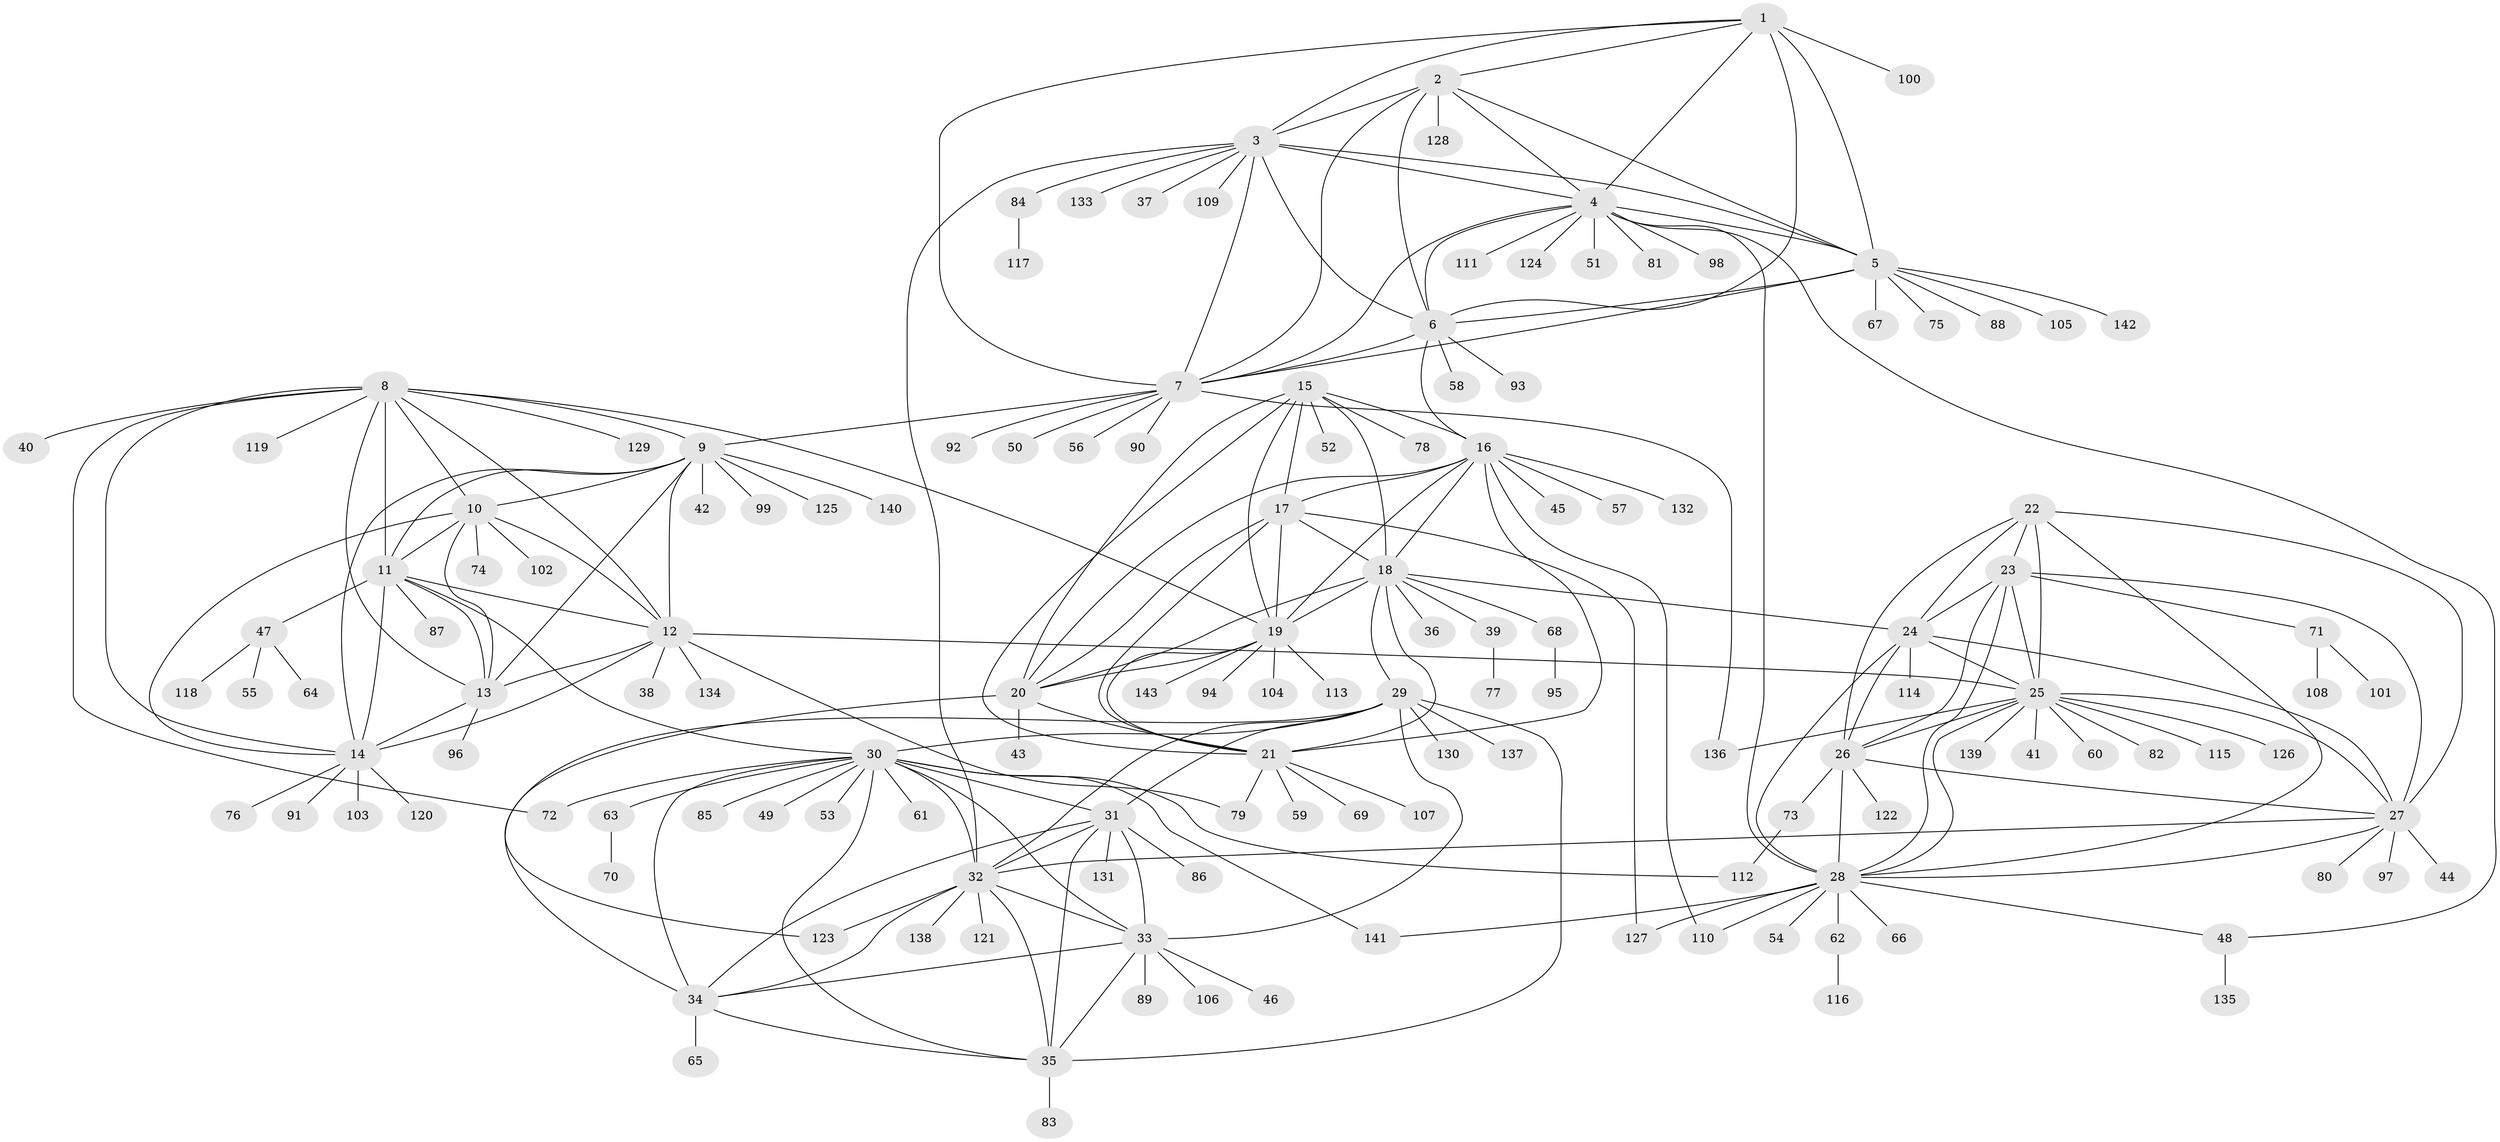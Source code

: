 // coarse degree distribution, {11: 0.017094017094017096, 10: 0.042735042735042736, 8: 0.03418803418803419, 7: 0.02564102564102564, 9: 0.017094017094017096, 14: 0.017094017094017096, 6: 0.008547008547008548, 5: 0.02564102564102564, 12: 0.017094017094017096, 1: 0.7094017094017094, 3: 0.008547008547008548, 2: 0.07692307692307693}
// Generated by graph-tools (version 1.1) at 2025/52/02/27/25 19:52:19]
// undirected, 143 vertices, 232 edges
graph export_dot {
graph [start="1"]
  node [color=gray90,style=filled];
  1;
  2;
  3;
  4;
  5;
  6;
  7;
  8;
  9;
  10;
  11;
  12;
  13;
  14;
  15;
  16;
  17;
  18;
  19;
  20;
  21;
  22;
  23;
  24;
  25;
  26;
  27;
  28;
  29;
  30;
  31;
  32;
  33;
  34;
  35;
  36;
  37;
  38;
  39;
  40;
  41;
  42;
  43;
  44;
  45;
  46;
  47;
  48;
  49;
  50;
  51;
  52;
  53;
  54;
  55;
  56;
  57;
  58;
  59;
  60;
  61;
  62;
  63;
  64;
  65;
  66;
  67;
  68;
  69;
  70;
  71;
  72;
  73;
  74;
  75;
  76;
  77;
  78;
  79;
  80;
  81;
  82;
  83;
  84;
  85;
  86;
  87;
  88;
  89;
  90;
  91;
  92;
  93;
  94;
  95;
  96;
  97;
  98;
  99;
  100;
  101;
  102;
  103;
  104;
  105;
  106;
  107;
  108;
  109;
  110;
  111;
  112;
  113;
  114;
  115;
  116;
  117;
  118;
  119;
  120;
  121;
  122;
  123;
  124;
  125;
  126;
  127;
  128;
  129;
  130;
  131;
  132;
  133;
  134;
  135;
  136;
  137;
  138;
  139;
  140;
  141;
  142;
  143;
  1 -- 2;
  1 -- 3;
  1 -- 4;
  1 -- 5;
  1 -- 6;
  1 -- 7;
  1 -- 100;
  2 -- 3;
  2 -- 4;
  2 -- 5;
  2 -- 6;
  2 -- 7;
  2 -- 128;
  3 -- 4;
  3 -- 5;
  3 -- 6;
  3 -- 7;
  3 -- 32;
  3 -- 37;
  3 -- 84;
  3 -- 109;
  3 -- 133;
  4 -- 5;
  4 -- 6;
  4 -- 7;
  4 -- 28;
  4 -- 48;
  4 -- 51;
  4 -- 81;
  4 -- 98;
  4 -- 111;
  4 -- 124;
  5 -- 6;
  5 -- 7;
  5 -- 67;
  5 -- 75;
  5 -- 88;
  5 -- 105;
  5 -- 142;
  6 -- 7;
  6 -- 16;
  6 -- 58;
  6 -- 93;
  7 -- 9;
  7 -- 50;
  7 -- 56;
  7 -- 90;
  7 -- 92;
  7 -- 136;
  8 -- 9;
  8 -- 10;
  8 -- 11;
  8 -- 12;
  8 -- 13;
  8 -- 14;
  8 -- 19;
  8 -- 40;
  8 -- 72;
  8 -- 119;
  8 -- 129;
  9 -- 10;
  9 -- 11;
  9 -- 12;
  9 -- 13;
  9 -- 14;
  9 -- 42;
  9 -- 99;
  9 -- 125;
  9 -- 140;
  10 -- 11;
  10 -- 12;
  10 -- 13;
  10 -- 14;
  10 -- 74;
  10 -- 102;
  11 -- 12;
  11 -- 13;
  11 -- 14;
  11 -- 30;
  11 -- 47;
  11 -- 87;
  12 -- 13;
  12 -- 14;
  12 -- 25;
  12 -- 38;
  12 -- 79;
  12 -- 134;
  13 -- 14;
  13 -- 96;
  14 -- 76;
  14 -- 91;
  14 -- 103;
  14 -- 120;
  15 -- 16;
  15 -- 17;
  15 -- 18;
  15 -- 19;
  15 -- 20;
  15 -- 21;
  15 -- 52;
  15 -- 78;
  16 -- 17;
  16 -- 18;
  16 -- 19;
  16 -- 20;
  16 -- 21;
  16 -- 45;
  16 -- 57;
  16 -- 110;
  16 -- 132;
  17 -- 18;
  17 -- 19;
  17 -- 20;
  17 -- 21;
  17 -- 127;
  18 -- 19;
  18 -- 20;
  18 -- 21;
  18 -- 24;
  18 -- 29;
  18 -- 36;
  18 -- 39;
  18 -- 68;
  19 -- 20;
  19 -- 21;
  19 -- 94;
  19 -- 104;
  19 -- 113;
  19 -- 143;
  20 -- 21;
  20 -- 43;
  20 -- 123;
  21 -- 59;
  21 -- 69;
  21 -- 79;
  21 -- 107;
  22 -- 23;
  22 -- 24;
  22 -- 25;
  22 -- 26;
  22 -- 27;
  22 -- 28;
  23 -- 24;
  23 -- 25;
  23 -- 26;
  23 -- 27;
  23 -- 28;
  23 -- 71;
  24 -- 25;
  24 -- 26;
  24 -- 27;
  24 -- 28;
  24 -- 114;
  25 -- 26;
  25 -- 27;
  25 -- 28;
  25 -- 41;
  25 -- 60;
  25 -- 82;
  25 -- 115;
  25 -- 126;
  25 -- 136;
  25 -- 139;
  26 -- 27;
  26 -- 28;
  26 -- 73;
  26 -- 122;
  27 -- 28;
  27 -- 32;
  27 -- 44;
  27 -- 80;
  27 -- 97;
  28 -- 48;
  28 -- 54;
  28 -- 62;
  28 -- 66;
  28 -- 110;
  28 -- 127;
  28 -- 141;
  29 -- 30;
  29 -- 31;
  29 -- 32;
  29 -- 33;
  29 -- 34;
  29 -- 35;
  29 -- 130;
  29 -- 137;
  30 -- 31;
  30 -- 32;
  30 -- 33;
  30 -- 34;
  30 -- 35;
  30 -- 49;
  30 -- 53;
  30 -- 61;
  30 -- 63;
  30 -- 72;
  30 -- 85;
  30 -- 112;
  30 -- 141;
  31 -- 32;
  31 -- 33;
  31 -- 34;
  31 -- 35;
  31 -- 86;
  31 -- 131;
  32 -- 33;
  32 -- 34;
  32 -- 35;
  32 -- 121;
  32 -- 123;
  32 -- 138;
  33 -- 34;
  33 -- 35;
  33 -- 46;
  33 -- 89;
  33 -- 106;
  34 -- 35;
  34 -- 65;
  35 -- 83;
  39 -- 77;
  47 -- 55;
  47 -- 64;
  47 -- 118;
  48 -- 135;
  62 -- 116;
  63 -- 70;
  68 -- 95;
  71 -- 101;
  71 -- 108;
  73 -- 112;
  84 -- 117;
}
